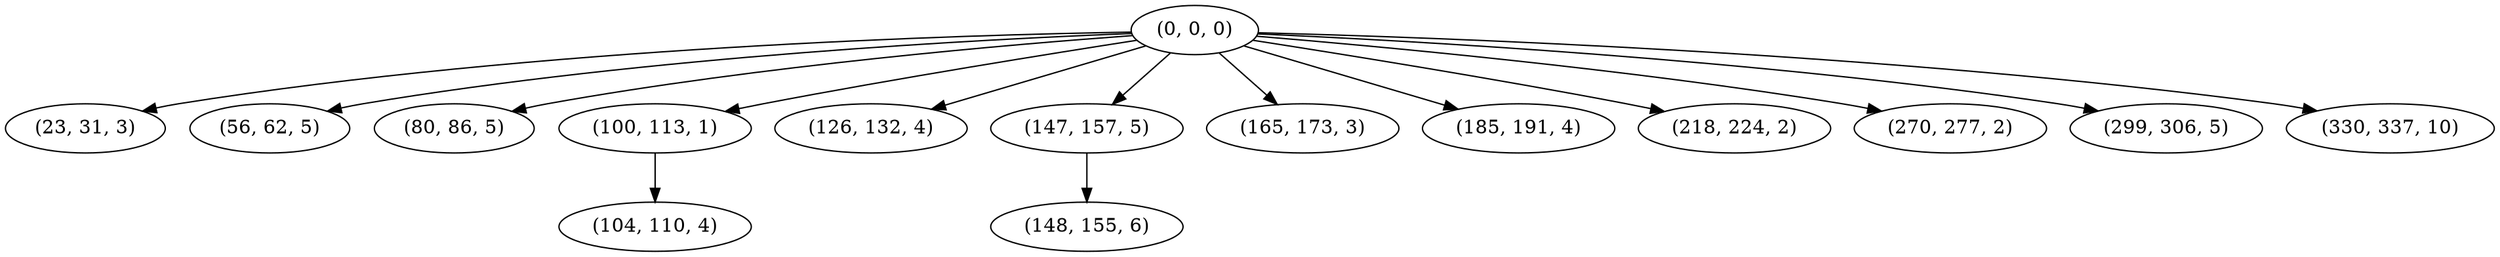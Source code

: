 digraph tree {
    "(0, 0, 0)";
    "(23, 31, 3)";
    "(56, 62, 5)";
    "(80, 86, 5)";
    "(100, 113, 1)";
    "(104, 110, 4)";
    "(126, 132, 4)";
    "(147, 157, 5)";
    "(148, 155, 6)";
    "(165, 173, 3)";
    "(185, 191, 4)";
    "(218, 224, 2)";
    "(270, 277, 2)";
    "(299, 306, 5)";
    "(330, 337, 10)";
    "(0, 0, 0)" -> "(23, 31, 3)";
    "(0, 0, 0)" -> "(56, 62, 5)";
    "(0, 0, 0)" -> "(80, 86, 5)";
    "(0, 0, 0)" -> "(100, 113, 1)";
    "(0, 0, 0)" -> "(126, 132, 4)";
    "(0, 0, 0)" -> "(147, 157, 5)";
    "(0, 0, 0)" -> "(165, 173, 3)";
    "(0, 0, 0)" -> "(185, 191, 4)";
    "(0, 0, 0)" -> "(218, 224, 2)";
    "(0, 0, 0)" -> "(270, 277, 2)";
    "(0, 0, 0)" -> "(299, 306, 5)";
    "(0, 0, 0)" -> "(330, 337, 10)";
    "(100, 113, 1)" -> "(104, 110, 4)";
    "(147, 157, 5)" -> "(148, 155, 6)";
}
